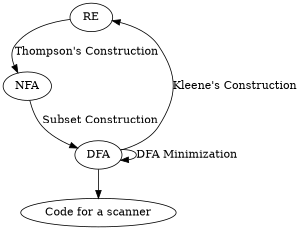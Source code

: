 digraph finite_state_machine {
    size="2,2"
    RE -> NFA[ label = "Thompson's Construction" ];
    NFA -> DFA [ label = "Subset Construction" ];
    DFA -> DFA [ label = "DFA Minimization" ];
    DFA -> RE [ label = "Kleene's Construction" ];
    DFA -> "Code for a scanner";
}
